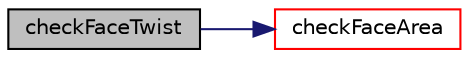digraph "checkFaceTwist"
{
  bgcolor="transparent";
  edge [fontname="Helvetica",fontsize="10",labelfontname="Helvetica",labelfontsize="10"];
  node [fontname="Helvetica",fontsize="10",shape=record];
  rankdir="LR";
  Node1 [label="checkFaceTwist",height=0.2,width=0.4,color="black", fillcolor="grey75", style="filled", fontcolor="black"];
  Node1 -> Node2 [color="midnightblue",fontsize="10",style="solid",fontname="Helvetica"];
  Node2 [label="checkFaceArea",height=0.2,width=0.4,color="red",URL="$a01974.html#aabcbbc8097fd006fb0cb024853b5d4f1"];
}
